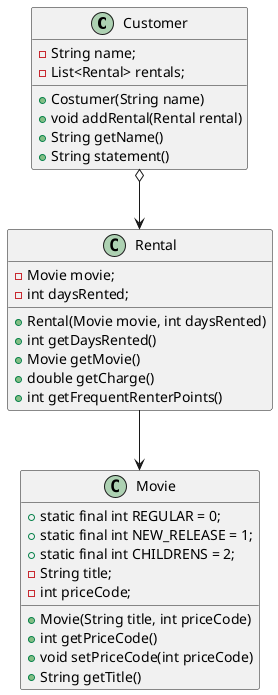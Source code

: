 @startuml movies

class Customer {
- String name;
- List<Rental> rentals;
+ Costumer(String name) 
+ void addRental(Rental rental)
+ String getName()
+ String statement()
}

class Rental {
- Movie movie;
- int daysRented;
+ Rental(Movie movie, int daysRented)
+ int getDaysRented()
+ Movie getMovie()
+ double getCharge()
+ int getFrequentRenterPoints()
}

class Movie {
+ static final int REGULAR = 0;
+ static final int NEW_RELEASE = 1;
+ static final int CHILDRENS = 2;
- String title;
- int priceCode;
+ Movie(String title, int priceCode)
+ int getPriceCode()
+ void setPriceCode(int priceCode)
+ String getTitle()
}

Customer o-down-> Rental
Rental -down-> Movie

@enduml

